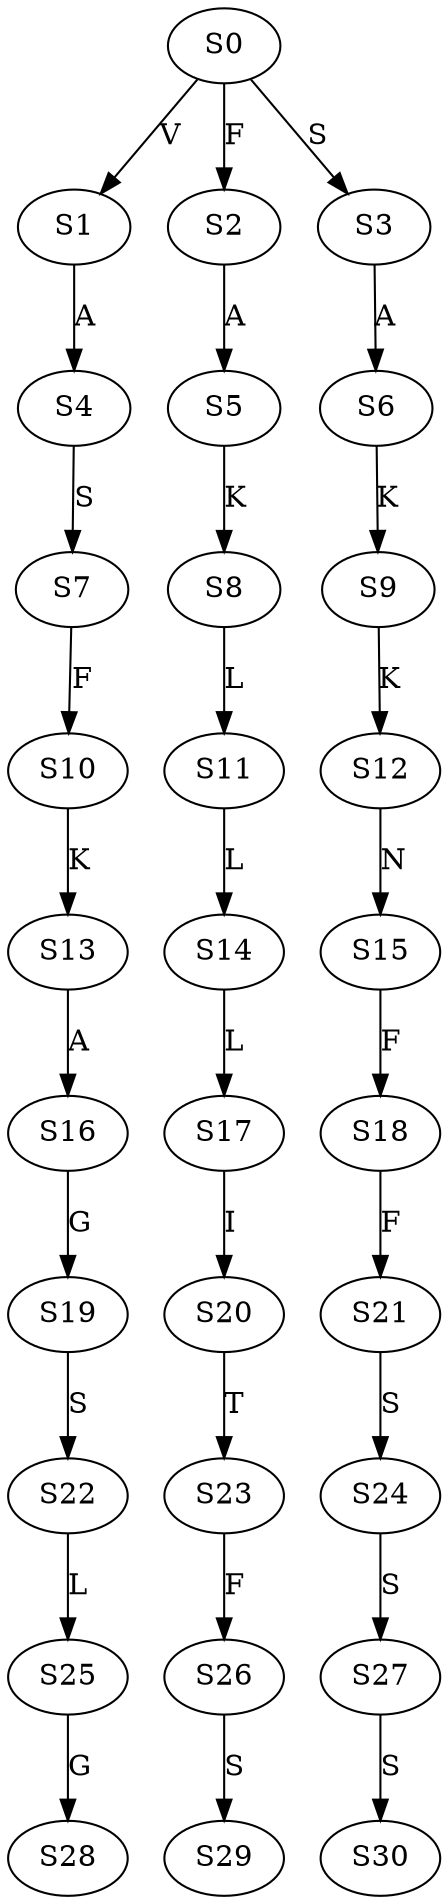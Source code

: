 strict digraph  {
	S0 -> S1 [ label = V ];
	S0 -> S2 [ label = F ];
	S0 -> S3 [ label = S ];
	S1 -> S4 [ label = A ];
	S2 -> S5 [ label = A ];
	S3 -> S6 [ label = A ];
	S4 -> S7 [ label = S ];
	S5 -> S8 [ label = K ];
	S6 -> S9 [ label = K ];
	S7 -> S10 [ label = F ];
	S8 -> S11 [ label = L ];
	S9 -> S12 [ label = K ];
	S10 -> S13 [ label = K ];
	S11 -> S14 [ label = L ];
	S12 -> S15 [ label = N ];
	S13 -> S16 [ label = A ];
	S14 -> S17 [ label = L ];
	S15 -> S18 [ label = F ];
	S16 -> S19 [ label = G ];
	S17 -> S20 [ label = I ];
	S18 -> S21 [ label = F ];
	S19 -> S22 [ label = S ];
	S20 -> S23 [ label = T ];
	S21 -> S24 [ label = S ];
	S22 -> S25 [ label = L ];
	S23 -> S26 [ label = F ];
	S24 -> S27 [ label = S ];
	S25 -> S28 [ label = G ];
	S26 -> S29 [ label = S ];
	S27 -> S30 [ label = S ];
}
